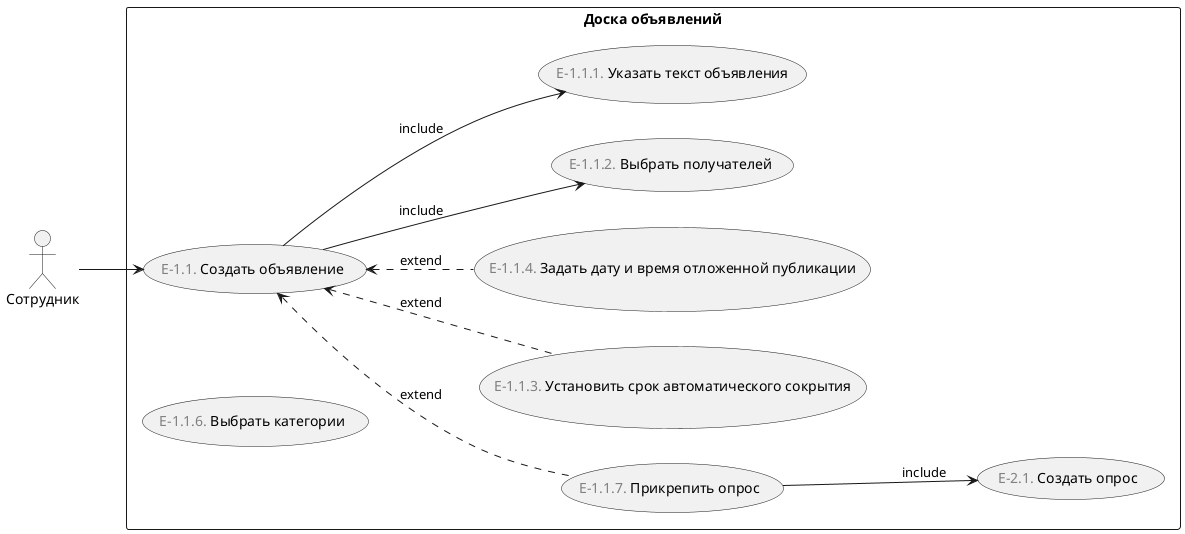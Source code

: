 ﻿@startuml
'https://plantuml.com/use-case-diagram

left to right direction

:Сотрудник: as employee

rectangle "Доска объявлений" {
    (<font color="gray">E-1.1.</font> Создать объявление) as create_announcement
    (<font color="gray">E-1.1.7.</font> Прикрепить опрос) as add_survey
    (<font color="gray">E-1.1.6.</font> Выбрать категории) as select_categories

    employee --> create_announcement
     
    create_announcement <.. add_survey : extend
    create_announcement <.. (<font color="gray">E-1.1.3.</font> Установить срок автоматического сокрытия) : extend
    create_announcement <.. (<font color="gray">E-1.1.4.</font> Задать дату и время отложенной публикации) : extend
    create_announcement --> (<font color="gray">E-1.1.2.</font> Выбрать получателей) : include
    create_announcement --> (<font color="gray">E-1.1.1.</font> Указать текст объявления) : include
    
    add_survey --> (<font color="gray">E-2.1.</font> Создать опрос) : include
}
@enduml